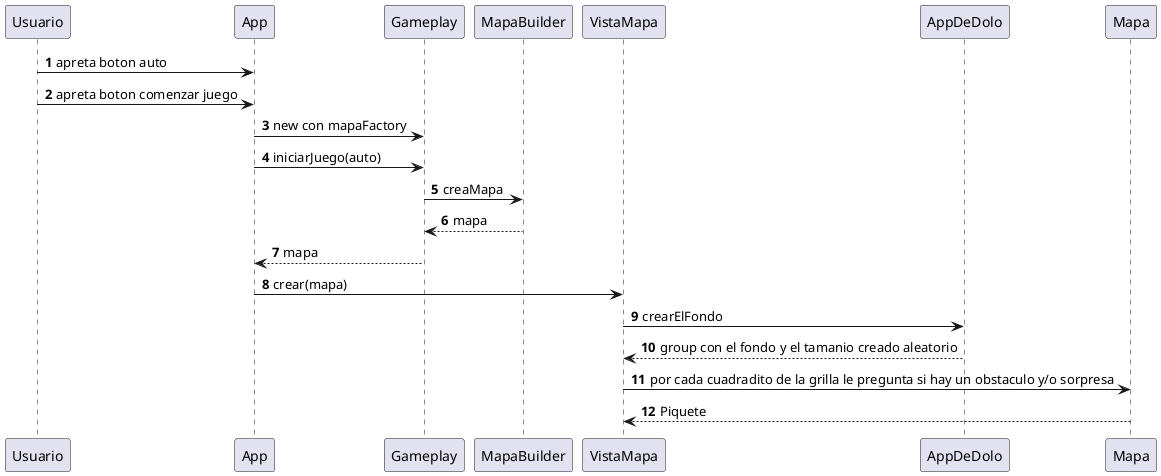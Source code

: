 @startuml
'https://plantuml.com/sequence-diagram

autonumber

Usuario -> App: apreta boton auto

Usuario->App: apreta boton comenzar juego
App->Gameplay: new con mapaFactory
App->Gameplay: iniciarJuego(auto)
Gameplay->MapaBuilder: creaMapa
MapaBuilder--> Gameplay: mapa
Gameplay -->App:mapa
App->VistaMapa: crear(mapa)
VistaMapa->AppDeDolo:crearElFondo
AppDeDolo-->VistaMapa: group con el fondo y el tamanio creado aleatorio
VistaMapa->Mapa:por cada cuadradito de la grilla le pregunta si hay un obstaculo y/o sorpresa
Mapa--> VistaMapa: Piquete

@enduml